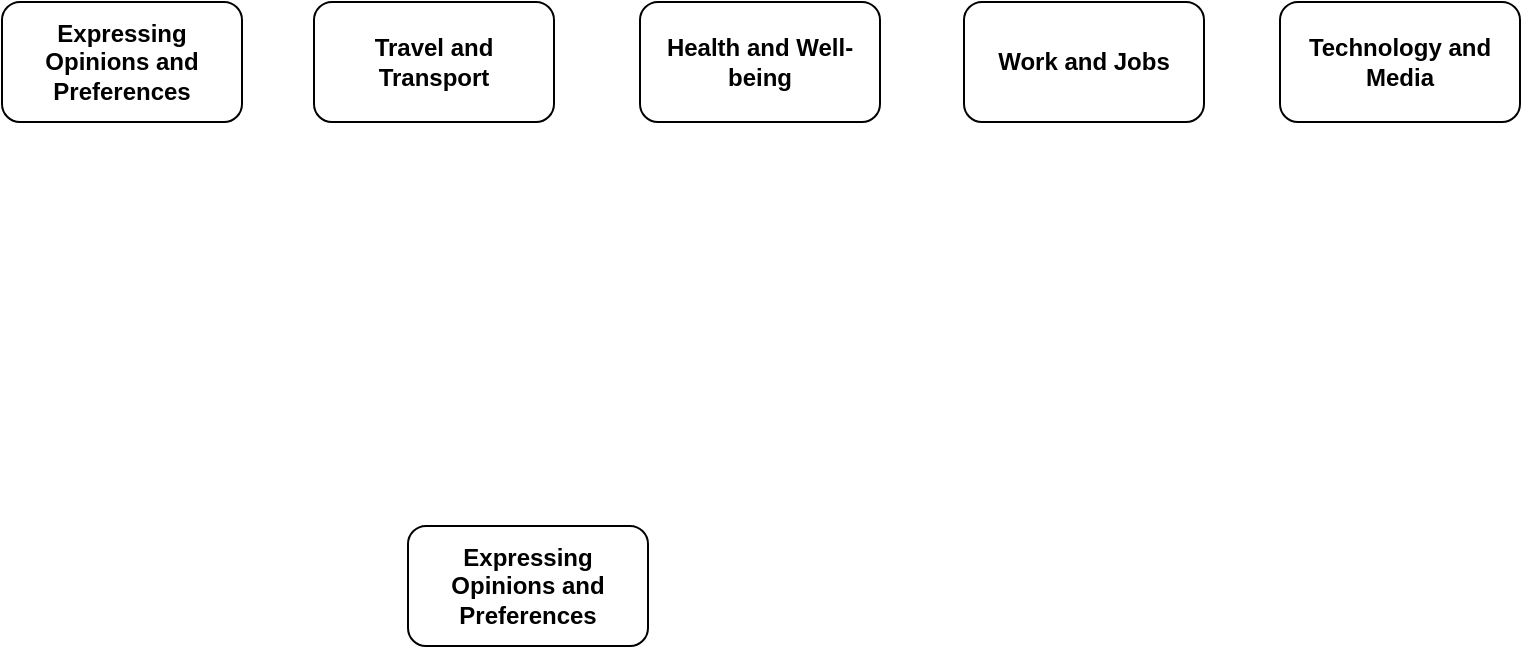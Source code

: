 <mxfile version="24.3.1" type="device">
  <diagram name="Page-1" id="aRczgVmSaupT7IyL448k">
    <mxGraphModel dx="894" dy="623" grid="0" gridSize="10" guides="1" tooltips="1" connect="1" arrows="1" fold="1" page="0" pageScale="1" pageWidth="850" pageHeight="1100" math="0" shadow="0">
      <root>
        <mxCell id="0" />
        <mxCell id="1" parent="0" />
        <mxCell id="6VvCPqUBvir3JxE7os8D-1" value="&lt;b&gt;Travel and Transport&lt;/b&gt;" style="rounded=1;whiteSpace=wrap;html=1;" vertex="1" parent="1">
          <mxGeometry x="139" y="170" width="120" height="60" as="geometry" />
        </mxCell>
        <mxCell id="6VvCPqUBvir3JxE7os8D-3" value="&lt;b&gt;Health and Well-being&lt;/b&gt;" style="rounded=1;whiteSpace=wrap;html=1;" vertex="1" parent="1">
          <mxGeometry x="302" y="170" width="120" height="60" as="geometry" />
        </mxCell>
        <mxCell id="6VvCPqUBvir3JxE7os8D-4" value="&lt;b&gt;Work and Jobs&lt;/b&gt;" style="rounded=1;whiteSpace=wrap;html=1;" vertex="1" parent="1">
          <mxGeometry x="464" y="170" width="120" height="60" as="geometry" />
        </mxCell>
        <mxCell id="6VvCPqUBvir3JxE7os8D-5" value="&lt;b&gt;Technology and Media&lt;/b&gt;" style="rounded=1;whiteSpace=wrap;html=1;" vertex="1" parent="1">
          <mxGeometry x="622" y="170" width="120" height="60" as="geometry" />
        </mxCell>
        <mxCell id="6VvCPqUBvir3JxE7os8D-6" value="&lt;b&gt;Expressing Opinions and Preferences&lt;/b&gt;" style="rounded=1;whiteSpace=wrap;html=1;" vertex="1" parent="1">
          <mxGeometry x="-17" y="170" width="120" height="60" as="geometry" />
        </mxCell>
        <mxCell id="6VvCPqUBvir3JxE7os8D-7" value="&lt;b&gt;Expressing Opinions and Preferences&lt;/b&gt;" style="rounded=1;whiteSpace=wrap;html=1;" vertex="1" parent="1">
          <mxGeometry x="186" y="432" width="120" height="60" as="geometry" />
        </mxCell>
      </root>
    </mxGraphModel>
  </diagram>
</mxfile>
